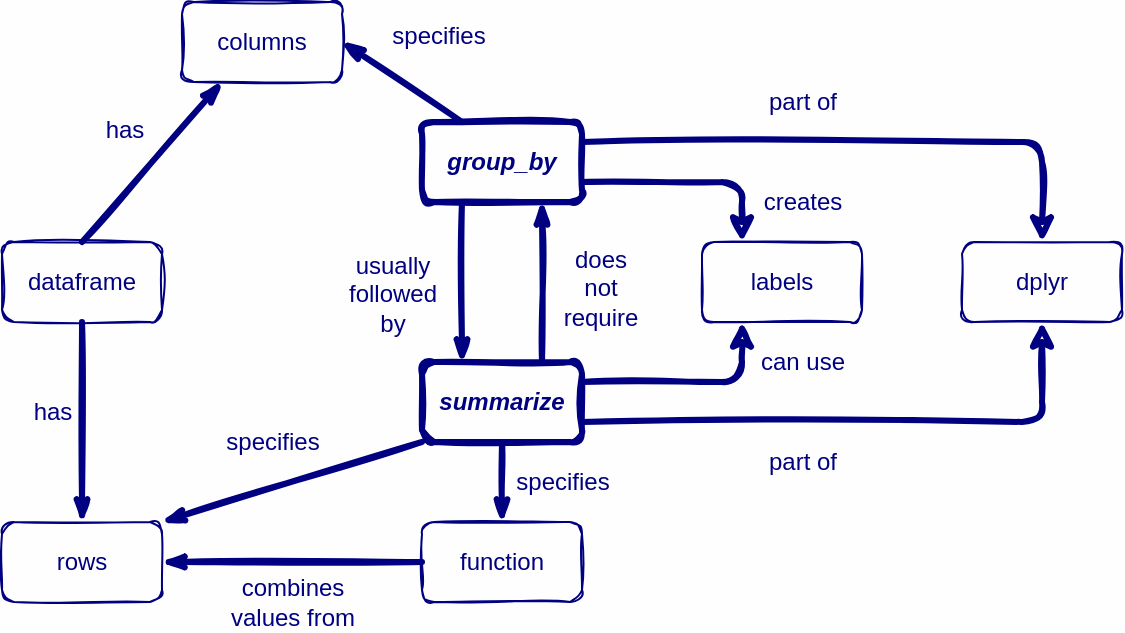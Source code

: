 <mxfile version="13.6.2" type="device"><diagram name="Page-1" id="42789a77-a242-8287-6e28-9cd8cfd52e62"><mxGraphModel dx="946" dy="680" grid="1" gridSize="10" guides="1" tooltips="1" connect="1" arrows="1" fold="1" page="1" pageScale="1" pageWidth="1100" pageHeight="850" background="#FEFEFF" math="0" shadow="0"><root><mxCell id="0"/><mxCell id="1" parent="0"/><mxCell id="qi2V5mZbLfldVZf9qOz1-2" value="has" style="edgeStyle=none;rounded=1;html=1;labelBackgroundColor=none;startArrow=none;startFill=0;startSize=5;endArrow=classicThin;endFill=1;endSize=5;jettySize=auto;orthogonalLoop=1;strokeWidth=3;fontFamily=Helvetica;fontSize=12;exitX=0.5;exitY=1;exitDx=0;exitDy=0;entryX=0.5;entryY=0;entryDx=0;entryDy=0;verticalAlign=middle;sketch=1;fontColor=#000080;strokeColor=#000080;" parent="1" source="qi2V5mZbLfldVZf9qOz1-7" target="qi2V5mZbLfldVZf9qOz1-9" edge="1"><mxGeometry x="-0.108" y="-15" relative="1" as="geometry"><mxPoint as="offset"/></mxGeometry></mxCell><mxCell id="qi2V5mZbLfldVZf9qOz1-5" value="has" style="edgeStyle=none;rounded=1;html=1;labelBackgroundColor=none;startArrow=none;startFill=0;startSize=5;endArrow=classicThin;endFill=1;endSize=5;jettySize=auto;orthogonalLoop=1;strokeWidth=3;fontFamily=Helvetica;fontSize=12;exitX=0.5;exitY=0;exitDx=0;exitDy=0;entryX=0.25;entryY=1;entryDx=0;entryDy=0;verticalAlign=middle;sketch=1;fontColor=#000080;strokeColor=#000080;" parent="1" source="qi2V5mZbLfldVZf9qOz1-7" target="qi2V5mZbLfldVZf9qOz1-10" edge="1"><mxGeometry x="0.046" y="21" relative="1" as="geometry"><mxPoint x="305.498" y="-7.347" as="sourcePoint"/><mxPoint x="222.111" y="56.137" as="targetPoint"/><mxPoint as="offset"/></mxGeometry></mxCell><mxCell id="qi2V5mZbLfldVZf9qOz1-6" value="specifies" style="edgeStyle=none;rounded=1;html=1;labelBackgroundColor=none;startArrow=none;startFill=0;startSize=5;endArrow=classicThin;endFill=1;endSize=5;jettySize=auto;orthogonalLoop=1;strokeWidth=3;fontFamily=Helvetica;fontSize=12;exitX=0.25;exitY=0;exitDx=0;exitDy=0;entryX=1;entryY=0.5;entryDx=0;entryDy=0;verticalAlign=middle;sketch=1;fontColor=#000080;strokeColor=#000080;" parent="1" source="qi2V5mZbLfldVZf9qOz1-12" target="qi2V5mZbLfldVZf9qOz1-10" edge="1"><mxGeometry x="-0.061" y="-29" relative="1" as="geometry"><mxPoint x="407.5" y="75" as="sourcePoint"/><mxPoint x="235" y="75" as="targetPoint"/><mxPoint as="offset"/></mxGeometry></mxCell><mxCell id="qi2V5mZbLfldVZf9qOz1-8" style="edgeStyle=orthogonalEdgeStyle;rounded=0;orthogonalLoop=1;jettySize=auto;html=1;exitX=0.5;exitY=1;exitDx=0;exitDy=0;strokeWidth=3;fontSize=12;fontFamily=Helvetica;sketch=1;labelBackgroundColor=none;fontColor=#000080;" parent="1" source="qi2V5mZbLfldVZf9qOz1-7" target="qi2V5mZbLfldVZf9qOz1-7" edge="1"><mxGeometry relative="1" as="geometry"/></mxCell><mxCell id="qi2V5mZbLfldVZf9qOz1-14" value="" style="endArrow=classic;html=1;strokeWidth=3;exitX=1;exitY=0.75;exitDx=0;exitDy=0;verticalAlign=middle;fontSize=12;labelBackgroundColor=none;fontFamily=Helvetica;entryX=0.25;entryY=0;entryDx=0;entryDy=0;sketch=1;fontColor=#000080;strokeColor=#000080;" parent="1" source="qi2V5mZbLfldVZf9qOz1-12" target="qi2V5mZbLfldVZf9qOz1-13" edge="1"><mxGeometry x="0.103" y="-17" width="50" height="50" relative="1" as="geometry"><mxPoint x="330" y="190" as="sourcePoint"/><mxPoint x="410" y="30" as="targetPoint"/><Array as="points"><mxPoint x="410" y="130"/></Array><mxPoint as="offset"/></mxGeometry></mxCell><mxCell id="qi2V5mZbLfldVZf9qOz1-59" value="&lt;span style=&quot;font-size: 12px&quot;&gt;creates&lt;/span&gt;" style="edgeLabel;html=1;align=center;verticalAlign=middle;resizable=0;points=[];sketch=1;labelBackgroundColor=none;fontColor=#000080;" parent="qi2V5mZbLfldVZf9qOz1-14" vertex="1" connectable="0"><mxGeometry x="0.017" relative="1" as="geometry"><mxPoint x="54" y="10" as="offset"/></mxGeometry></mxCell><mxCell id="qi2V5mZbLfldVZf9qOz1-54" value="can use" style="endArrow=classic;html=1;strokeWidth=3;exitX=1;exitY=0.25;exitDx=0;exitDy=0;verticalAlign=middle;fontSize=12;labelBackgroundColor=none;fontFamily=Helvetica;entryX=0.25;entryY=1;entryDx=0;entryDy=0;sketch=1;fontColor=#000080;strokeColor=#000080;" parent="1" source="qi2V5mZbLfldVZf9qOz1-53" target="qi2V5mZbLfldVZf9qOz1-13" edge="1"><mxGeometry x="0.455" y="32" width="50" height="50" relative="1" as="geometry"><mxPoint x="327.04" y="118" as="sourcePoint"/><mxPoint x="410" y="50" as="targetPoint"/><Array as="points"><mxPoint x="410" y="230"/></Array><mxPoint x="62" y="-10" as="offset"/></mxGeometry></mxCell><mxCell id="qi2V5mZbLfldVZf9qOz1-55" value="usually&lt;br&gt;followed&lt;br&gt;by" style="edgeStyle=none;rounded=1;html=1;labelBackgroundColor=none;startArrow=none;startFill=0;startSize=5;endArrow=classicThin;endFill=1;endSize=5;jettySize=auto;orthogonalLoop=1;strokeWidth=3;fontFamily=Helvetica;fontSize=12;exitX=0.25;exitY=1;exitDx=0;exitDy=0;entryX=0.25;entryY=0;entryDx=0;entryDy=0;verticalAlign=middle;sketch=1;fontColor=#000080;strokeColor=#000080;" parent="1" source="qi2V5mZbLfldVZf9qOz1-12" target="qi2V5mZbLfldVZf9qOz1-53" edge="1"><mxGeometry x="0.143" y="-35" relative="1" as="geometry"><mxPoint as="offset"/><mxPoint x="120" y="160" as="sourcePoint"/><mxPoint x="170" y="373.5" as="targetPoint"/></mxGeometry></mxCell><mxCell id="qi2V5mZbLfldVZf9qOz1-56" value="does&lt;br&gt;not&lt;br&gt;require" style="edgeStyle=none;rounded=1;html=1;labelBackgroundColor=none;startArrow=none;startFill=0;startSize=5;endArrow=classicThin;endFill=1;endSize=5;jettySize=auto;orthogonalLoop=1;strokeWidth=3;fontFamily=Helvetica;fontSize=12;exitX=0.75;exitY=0;exitDx=0;exitDy=0;entryX=0.75;entryY=1;entryDx=0;entryDy=0;verticalAlign=middle;sketch=1;fontColor=#000080;strokeColor=#000080;" parent="1" source="qi2V5mZbLfldVZf9qOz1-53" target="qi2V5mZbLfldVZf9qOz1-12" edge="1"><mxGeometry x="-0.061" y="-29" relative="1" as="geometry"><mxPoint x="280" y="120" as="sourcePoint"/><mxPoint x="210" y="30" as="targetPoint"/><mxPoint as="offset"/></mxGeometry></mxCell><mxCell id="qi2V5mZbLfldVZf9qOz1-57" value="specifies" style="edgeStyle=none;rounded=1;html=1;labelBackgroundColor=none;startArrow=none;startFill=0;startSize=5;endArrow=classicThin;endFill=1;endSize=5;jettySize=auto;orthogonalLoop=1;strokeWidth=3;fontFamily=Helvetica;fontSize=12;exitX=0.5;exitY=1;exitDx=0;exitDy=0;entryX=0.5;entryY=0;entryDx=0;entryDy=0;verticalAlign=middle;sketch=1;fontColor=#000080;strokeColor=#000080;" parent="1" source="qi2V5mZbLfldVZf9qOz1-53" target="qi2V5mZbLfldVZf9qOz1-21" edge="1"><mxGeometry y="30" relative="1" as="geometry"><mxPoint as="offset"/><mxPoint x="280" y="160" as="sourcePoint"/><mxPoint x="280" y="230" as="targetPoint"/></mxGeometry></mxCell><mxCell id="qi2V5mZbLfldVZf9qOz1-58" value="combines&lt;br&gt;values from" style="edgeStyle=none;rounded=1;html=1;labelBackgroundColor=none;startArrow=none;startFill=0;startSize=5;endArrow=classicThin;endFill=1;endSize=5;jettySize=auto;orthogonalLoop=1;strokeWidth=3;fontFamily=Helvetica;fontSize=12;exitX=0;exitY=0.5;exitDx=0;exitDy=0;entryX=1;entryY=0.5;entryDx=0;entryDy=0;verticalAlign=middle;sketch=1;fontColor=#000080;strokeColor=#000080;" parent="1" source="qi2V5mZbLfldVZf9qOz1-21" target="qi2V5mZbLfldVZf9qOz1-9" edge="1"><mxGeometry y="20" relative="1" as="geometry"><mxPoint x="280" y="120" as="sourcePoint"/><mxPoint x="210" y="30" as="targetPoint"/><mxPoint as="offset"/></mxGeometry></mxCell><mxCell id="qi2V5mZbLfldVZf9qOz1-60" value="" style="endArrow=classic;html=1;strokeWidth=3;exitX=1;exitY=0.25;exitDx=0;exitDy=0;verticalAlign=middle;fontSize=12;labelBackgroundColor=none;fontFamily=Helvetica;entryX=0.5;entryY=0;entryDx=0;entryDy=0;sketch=1;fontColor=#000080;strokeColor=#000080;" parent="1" source="qi2V5mZbLfldVZf9qOz1-12" target="qi2V5mZbLfldVZf9qOz1-22" edge="1"><mxGeometry x="0.103" y="-17" width="50" height="50" relative="1" as="geometry"><mxPoint x="340" y="140" as="sourcePoint"/><mxPoint x="420" y="170" as="targetPoint"/><Array as="points"><mxPoint x="560" y="110"/></Array><mxPoint as="offset"/></mxGeometry></mxCell><mxCell id="qi2V5mZbLfldVZf9qOz1-61" value="&lt;span style=&quot;font-size: 12px&quot;&gt;part of&lt;/span&gt;" style="edgeLabel;html=1;align=center;verticalAlign=middle;resizable=0;points=[];sketch=1;labelBackgroundColor=none;fontColor=#000080;" parent="qi2V5mZbLfldVZf9qOz1-60" vertex="1" connectable="0"><mxGeometry x="0.017" relative="1" as="geometry"><mxPoint x="-33" y="-20" as="offset"/></mxGeometry></mxCell><mxCell id="qi2V5mZbLfldVZf9qOz1-63" value="part of" style="endArrow=classic;html=1;strokeWidth=3;exitX=1;exitY=0.75;exitDx=0;exitDy=0;verticalAlign=middle;fontSize=12;labelBackgroundColor=none;fontFamily=Helvetica;entryX=0.5;entryY=1;entryDx=0;entryDy=0;sketch=1;fontColor=#000080;strokeColor=#000080;" parent="1" source="qi2V5mZbLfldVZf9qOz1-53" target="qi2V5mZbLfldVZf9qOz1-22" edge="1"><mxGeometry x="-0.214" y="-20" width="50" height="50" relative="1" as="geometry"><mxPoint x="340" y="240" as="sourcePoint"/><mxPoint x="420" y="210" as="targetPoint"/><Array as="points"><mxPoint x="560" y="250"/></Array><mxPoint as="offset"/></mxGeometry></mxCell><mxCell id="qi2V5mZbLfldVZf9qOz1-64" value="specifies" style="edgeStyle=none;rounded=1;html=1;labelBackgroundColor=none;startArrow=none;startFill=0;startSize=5;endArrow=classicThin;endFill=1;endSize=5;jettySize=auto;orthogonalLoop=1;strokeWidth=3;fontFamily=Helvetica;fontSize=12;exitX=0;exitY=1;exitDx=0;exitDy=0;entryX=1;entryY=0;entryDx=0;entryDy=0;verticalAlign=middle;sketch=1;fontColor=#000080;strokeColor=#000080;" parent="1" source="qi2V5mZbLfldVZf9qOz1-53" target="qi2V5mZbLfldVZf9qOz1-9" edge="1"><mxGeometry x="0.05" y="-22" relative="1" as="geometry"><mxPoint as="offset"/><mxPoint x="300" y="270" as="sourcePoint"/><mxPoint x="260" y="310" as="targetPoint"/></mxGeometry></mxCell><mxCell id="qi2V5mZbLfldVZf9qOz1-7" value="dataframe" style="rounded=1;whiteSpace=wrap;html=1;fontSize=12;fontFamily=Helvetica;fillColor=none;sketch=1;labelBackgroundColor=none;fontColor=#000080;strokeColor=#000080;" parent="1" vertex="1"><mxGeometry x="40" y="160" width="80" height="40" as="geometry"/></mxCell><mxCell id="qi2V5mZbLfldVZf9qOz1-9" value="rows" style="rounded=1;whiteSpace=wrap;html=1;fontSize=12;fontFamily=Helvetica;fillColor=none;sketch=1;labelBackgroundColor=none;fontColor=#000080;strokeColor=#000080;" parent="1" vertex="1"><mxGeometry x="40" y="300" width="80" height="40" as="geometry"/></mxCell><mxCell id="qi2V5mZbLfldVZf9qOz1-10" value="columns" style="rounded=1;whiteSpace=wrap;html=1;fontSize=12;fontFamily=Helvetica;fillColor=none;sketch=1;labelBackgroundColor=none;fontColor=#000080;strokeColor=#000080;" parent="1" vertex="1"><mxGeometry x="130" y="40" width="80" height="40" as="geometry"/></mxCell><mxCell id="qi2V5mZbLfldVZf9qOz1-12" value="&lt;b style=&quot;font-size: 12px&quot;&gt;&lt;i style=&quot;font-size: 12px&quot;&gt;group_by&lt;/i&gt;&lt;/b&gt;" style="rounded=1;whiteSpace=wrap;html=1;strokeWidth=3;fontSize=12;fontFamily=Helvetica;fillColor=none;sketch=1;labelBackgroundColor=none;fontColor=#000080;strokeColor=#000080;" parent="1" vertex="1"><mxGeometry x="250" y="100" width="80" height="40" as="geometry"/></mxCell><mxCell id="qi2V5mZbLfldVZf9qOz1-13" value="labels" style="rounded=1;whiteSpace=wrap;html=1;fontSize=12;fontFamily=Helvetica;fillColor=none;sketch=1;labelBackgroundColor=none;fontColor=#000080;strokeColor=#000080;" parent="1" vertex="1"><mxGeometry x="390" y="160" width="80" height="40" as="geometry"/></mxCell><mxCell id="qi2V5mZbLfldVZf9qOz1-21" value="function" style="rounded=1;whiteSpace=wrap;html=1;fontSize=12;fontFamily=Helvetica;fillColor=none;sketch=1;labelBackgroundColor=none;fontColor=#000080;strokeColor=#000080;" parent="1" vertex="1"><mxGeometry x="250" y="300" width="80" height="40" as="geometry"/></mxCell><mxCell id="qi2V5mZbLfldVZf9qOz1-22" value="dplyr" style="rounded=1;whiteSpace=wrap;html=1;fontSize=12;fontFamily=Helvetica;fillColor=none;sketch=1;labelBackgroundColor=none;fontColor=#000080;strokeColor=#000080;" parent="1" vertex="1"><mxGeometry x="520" y="160" width="80" height="40" as="geometry"/></mxCell><mxCell id="qi2V5mZbLfldVZf9qOz1-53" value="&lt;b style=&quot;font-size: 12px&quot;&gt;&lt;i style=&quot;font-size: 12px&quot;&gt;summarize&lt;/i&gt;&lt;/b&gt;" style="rounded=1;whiteSpace=wrap;html=1;strokeWidth=3;fontSize=12;fontFamily=Helvetica;fillColor=none;sketch=1;labelBackgroundColor=none;fontColor=#000080;strokeColor=#000080;" parent="1" vertex="1"><mxGeometry x="250" y="220" width="80" height="40" as="geometry"/></mxCell></root></mxGraphModel></diagram></mxfile>